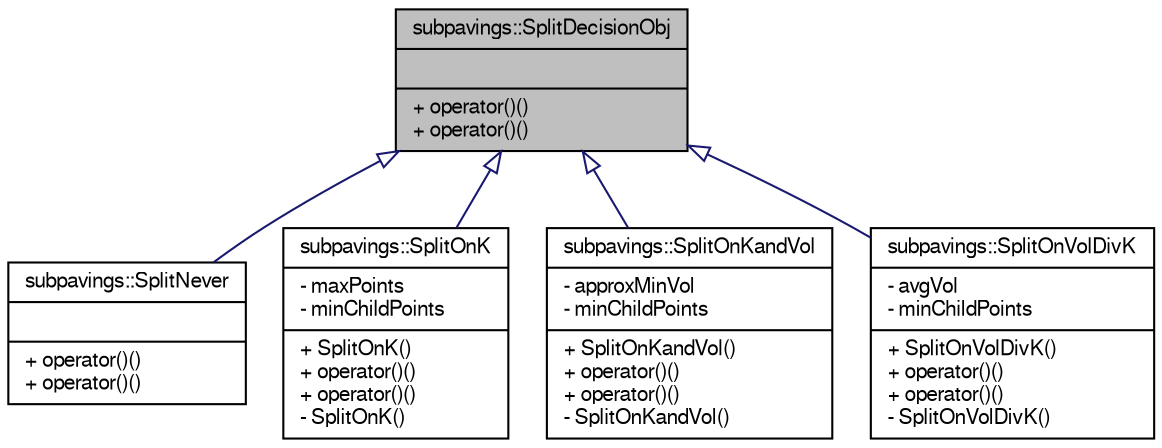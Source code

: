 digraph G
{
  edge [fontname="FreeSans",fontsize="10",labelfontname="FreeSans",labelfontsize="10"];
  node [fontname="FreeSans",fontsize="10",shape=record];
  Node1 [label="{subpavings::SplitDecisionObj\n||+ operator()()\l+ operator()()\l}",height=0.2,width=0.4,color="black", fillcolor="grey75", style="filled" fontcolor="black"];
  Node1 -> Node2 [dir="back",color="midnightblue",fontsize="10",style="solid",arrowtail="onormal",fontname="FreeSans"];
  Node2 [label="{subpavings::SplitNever\n||+ operator()()\l+ operator()()\l}",height=0.2,width=0.4,color="black", fillcolor="white", style="filled",URL="$classsubpavings_1_1SplitNever.shtml",tooltip="Class for never splitting."];
  Node1 -> Node3 [dir="back",color="midnightblue",fontsize="10",style="solid",arrowtail="onormal",fontname="FreeSans"];
  Node3 [label="{subpavings::SplitOnK\n|- maxPoints\l- minChildPoints\l|+ SplitOnK()\l+ operator()()\l+ operator()()\l- SplitOnK()\l}",height=0.2,width=0.4,color="black", fillcolor="white", style="filled",URL="$classsubpavings_1_1SplitOnK.shtml",tooltip="Classes derived from SplitDecisionObj."];
  Node1 -> Node4 [dir="back",color="midnightblue",fontsize="10",style="solid",arrowtail="onormal",fontname="FreeSans"];
  Node4 [label="{subpavings::SplitOnKandVol\n|- approxMinVol\l- minChildPoints\l|+ SplitOnKandVol()\l+ operator()()\l+ operator()()\l- SplitOnKandVol()\l}",height=0.2,width=0.4,color="black", fillcolor="white", style="filled",URL="$classsubpavings_1_1SplitOnKandVol.shtml",tooltip="Class for splitting based on node volume and number of points in a node (specific to the air traffic ..."];
  Node1 -> Node5 [dir="back",color="midnightblue",fontsize="10",style="solid",arrowtail="onormal",fontname="FreeSans"];
  Node5 [label="{subpavings::SplitOnVolDivK\n|- avgVol\l- minChildPoints\l|+ SplitOnVolDivK()\l+ operator()()\l+ operator()()\l- SplitOnVolDivK()\l}",height=0.2,width=0.4,color="black", fillcolor="white", style="filled",URL="$classsubpavings_1_1SplitOnVolDivK.shtml",tooltip="Class for splitting based on average volume per point of a node."];
}
